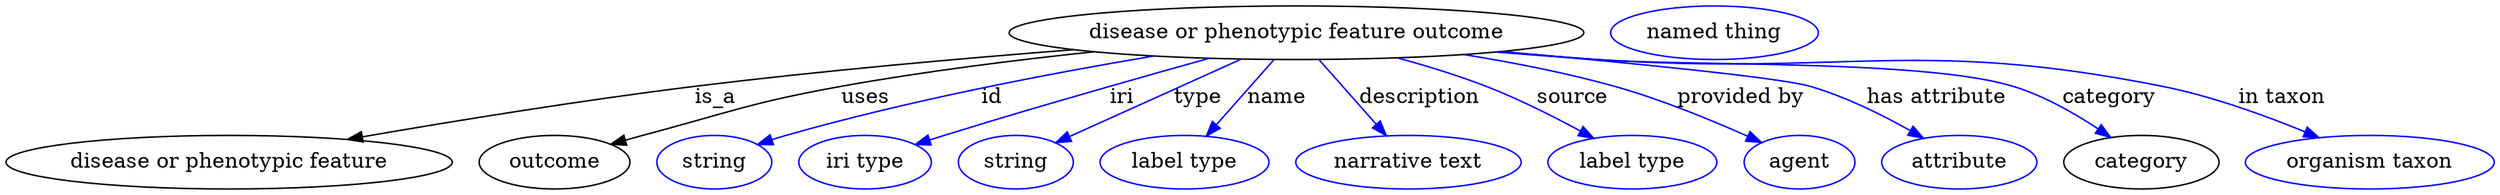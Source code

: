 digraph {
	graph [bb="0,0,1666.7,123"];
	node [label="\N"];
	"disease or phenotypic feature outcome"	 [height=0.5,
		label="disease or phenotypic feature outcome",
		pos="864.49,105",
		width=5.344];
	"disease or phenotypic feature"	 [height=0.5,
		pos="149.49,18",
		width=4.1524];
	"disease or phenotypic feature outcome" -> "disease or phenotypic feature"	 [label=is_a,
		lp="475.49,61.5",
		pos="e,231.36,33.06 711.59,93.983 636.16,87.876 543.9,79.402 461.49,69 387.21,59.624 303.51,45.76 241.51,34.853"];
	outcome	 [height=0.5,
		pos="367.49,18",
		width=1.4082];
	"disease or phenotypic feature outcome" -> outcome	 [label=uses,
		lp="575.99,61.5",
		pos="e,405.82,29.789 726.14,92.443 673.72,86.697 613.64,78.923 559.49,69 500,58.1 485.8,52.026 427.49,36 423.64,34.944 419.67,33.822 \
415.69,32.673"];
	id	 [color=blue,
		height=0.5,
		label=string,
		pos="474.49,18",
		width=1.0652];
	"disease or phenotypic feature outcome" -> id	 [color=blue,
		label=id,
		lp="660.49,61.5",
		pos="e,503.7,29.738 764.99,89.575 696.16,77.777 602.85,59.539 522.49,36 519.51,35.128 516.45,34.159 513.39,33.136",
		style=solid];
	iri	 [color=blue,
		height=0.5,
		label="iri type",
		pos="575.49,18",
		width=1.2277];
	"disease or phenotypic feature outcome" -> iri	 [color=blue,
		label=iri,
		lp="740.49,61.5",
		pos="e,609.72,29.583 803.41,87.828 755.85,74.274 688.27,54.609 629.49,36 626.18,34.954 622.77,33.857 619.34,32.743",
		style=solid];
	type	 [color=blue,
		height=0.5,
		label=string,
		pos="676.49,18",
		width=1.0652];
	"disease or phenotypic feature outcome" -> type	 [color=blue,
		label=type,
		lp="798.49,61.5",
		pos="e,703.97,30.718 825.99,87.184 792.94,71.891 745.63,49.999 713.13,34.959",
		style=solid];
	name	 [color=blue,
		height=0.5,
		label="label type",
		pos="789.49,18",
		width=1.5707];
	"disease or phenotypic feature outcome" -> name	 [color=blue,
		label=name,
		lp="851.49,61.5",
		pos="e,804.5,35.41 848.95,86.974 838.04,74.325 823.32,57.241 811.25,43.24",
		style=solid];
	description	 [color=blue,
		height=0.5,
		label="narrative text",
		pos="939.49,18",
		width=2.0943];
	"disease or phenotypic feature outcome" -> description	 [color=blue,
		label=description,
		lp="947.49,61.5",
		pos="e,924.22,35.706 880.03,86.974 890.86,74.409 905.46,57.466 917.49,43.517",
		style=solid];
	source	 [color=blue,
		height=0.5,
		label="label type",
		pos="1089.5,18",
		width=1.5707];
	"disease or phenotypic feature outcome" -> source	 [color=blue,
		label=source,
		lp="1050,61.5",
		pos="e,1062.6,34.088 934.46,88.179 953.55,82.821 974.04,76.347 992.49,69 1013.4,60.665 1035.7,49.135 1053.7,39.146",
		style=solid];
	"provided by"	 [color=blue,
		height=0.5,
		label=agent,
		pos="1201.5,18",
		width=1.0291];
	"disease or phenotypic feature outcome" -> "provided by"	 [color=blue,
		label="provided by",
		lp="1163,61.5",
		pos="e,1175.2,30.93 979.67,90.531 1012,85.152 1046.9,78.08 1078.5,69 1108.9,60.262 1141.9,46.295 1166.1,35.184",
		style=solid];
	"has attribute"	 [color=blue,
		height=0.5,
		label=attribute,
		pos="1308.5,18",
		width=1.4443];
	"disease or phenotypic feature outcome" -> "has attribute"	 [color=blue,
		label="has attribute",
		lp="1293.5,61.5",
		pos="e,1283.9,33.931 999.33,92.089 1091.6,83.063 1199.1,72.093 1209.5,69 1232.6,62.115 1256.6,49.849 1275.3,39.072",
		style=solid];
	category	 [height=0.5,
		pos="1430.5,18",
		width=1.4443];
	"disease or phenotypic feature outcome" -> category	 [color=blue,
		label=category,
		lp="1409.5,61.5",
		pos="e,1409.2,34.504 1001.2,92.295 1022.7,90.43 1044.7,88.601 1065.5,87 1127.4,82.229 1285.1,87.351 1344.5,69 1364.6,62.77 1385,50.966 \
1400.9,40.282",
		style=solid];
	"in taxon"	 [color=blue,
		height=0.5,
		label="organism taxon",
		pos="1583.5,18",
		width=2.3109];
	"disease or phenotypic feature outcome" -> "in taxon"	 [color=blue,
		label="in taxon",
		lp="1524.5,61.5",
		pos="e,1548.3,34.41 999.3,92.142 1021.4,90.259 1044.1,88.465 1065.5,87 1234.2,75.457 1279.8,102.7 1445.5,69 1477.7,62.448 1512.4,49.595 \
1538.9,38.431",
		style=solid];
	"named thing_category"	 [color=blue,
		height=0.5,
		label="named thing",
		pos="1144.5,105",
		width=1.9318];
}
